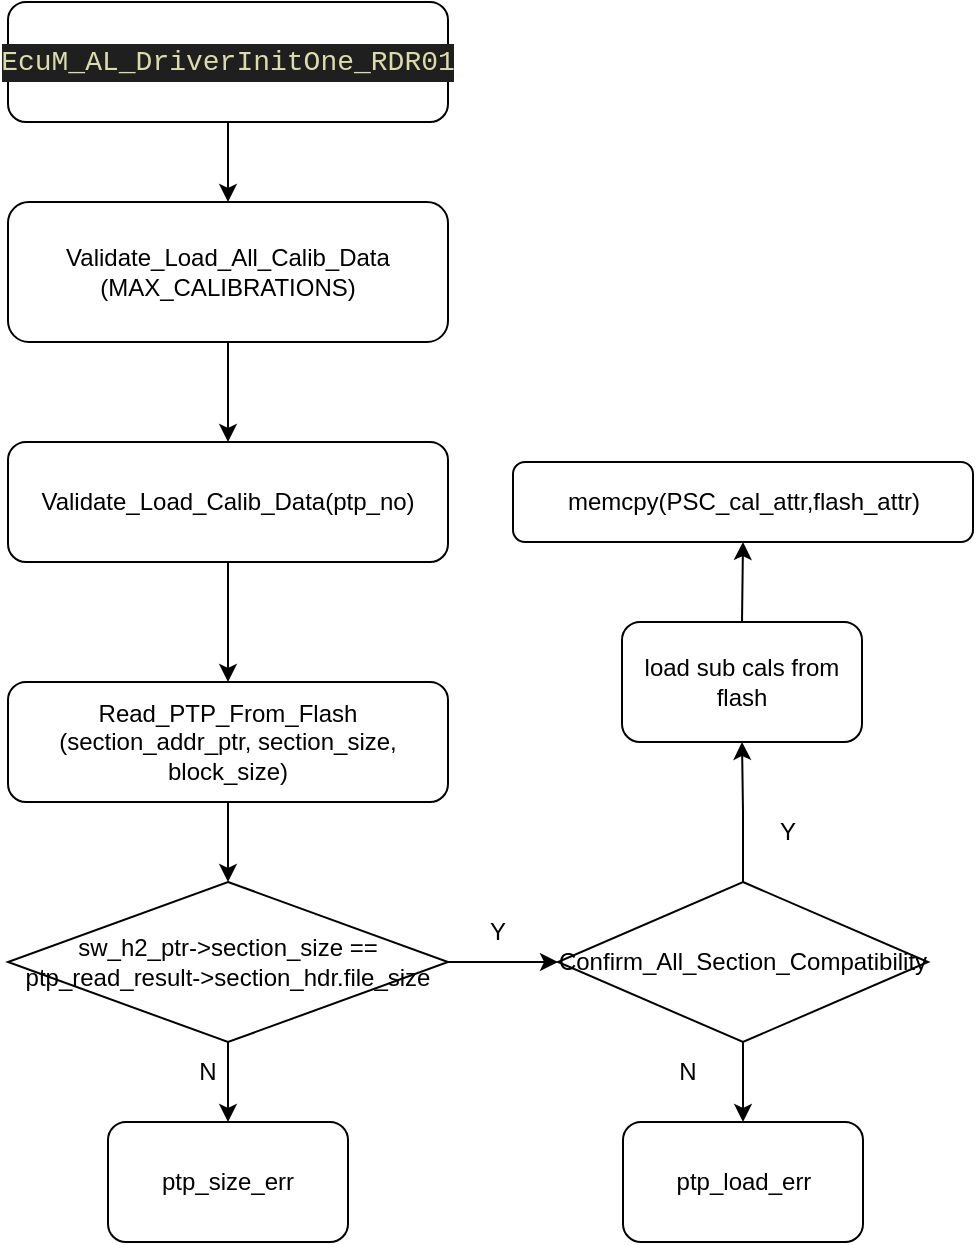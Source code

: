 <mxfile version="27.1.4">
  <diagram name="Page-1" id="VPUY-I-JK0K6vdLJWgiv">
    <mxGraphModel dx="1042" dy="631" grid="1" gridSize="10" guides="1" tooltips="1" connect="1" arrows="1" fold="1" page="1" pageScale="1" pageWidth="1100" pageHeight="1700" math="0" shadow="0">
      <root>
        <mxCell id="0" />
        <mxCell id="1" parent="0" />
        <mxCell id="vY-BnCAjOBaIAYeel5sk-5" style="edgeStyle=orthogonalEdgeStyle;rounded=0;orthogonalLoop=1;jettySize=auto;html=1;exitX=0.5;exitY=1;exitDx=0;exitDy=0;entryX=0.5;entryY=0;entryDx=0;entryDy=0;" edge="1" parent="1" source="vY-BnCAjOBaIAYeel5sk-1" target="vY-BnCAjOBaIAYeel5sk-3">
          <mxGeometry relative="1" as="geometry" />
        </mxCell>
        <mxCell id="vY-BnCAjOBaIAYeel5sk-1" value="&lt;div style=&quot;color: rgb(204, 204, 204); background-color: rgb(31, 31, 31); font-family: Consolas, &amp;quot;Courier New&amp;quot;, monospace; font-size: 14px; line-height: 19px; white-space: pre;&quot;&gt;&lt;span style=&quot;color: #dcdcaa;&quot;&gt;EcuM_AL_DriverInitOne_RDR01&lt;/span&gt;&lt;/div&gt;" style="rounded=1;whiteSpace=wrap;html=1;" vertex="1" parent="1">
          <mxGeometry x="44" y="21" width="220" height="60" as="geometry" />
        </mxCell>
        <mxCell id="vY-BnCAjOBaIAYeel5sk-3" value="Validate_Load_All_Calib_Data&lt;div&gt;(MAX_CALIBRATIONS)&lt;/div&gt;" style="rounded=1;whiteSpace=wrap;html=1;" vertex="1" parent="1">
          <mxGeometry x="44" y="121" width="220" height="70" as="geometry" />
        </mxCell>
        <mxCell id="vY-BnCAjOBaIAYeel5sk-6" value="Validate_Load_Calib_Data(ptp_no)" style="rounded=1;whiteSpace=wrap;html=1;" vertex="1" parent="1">
          <mxGeometry x="44" y="241" width="220" height="60" as="geometry" />
        </mxCell>
        <mxCell id="vY-BnCAjOBaIAYeel5sk-8" value="Read_PTP_From_Flash&lt;div&gt;(section_addr_ptr, section_size, block_size)&lt;/div&gt;" style="rounded=1;whiteSpace=wrap;html=1;" vertex="1" parent="1">
          <mxGeometry x="44" y="361" width="220" height="60" as="geometry" />
        </mxCell>
        <mxCell id="vY-BnCAjOBaIAYeel5sk-10" value="" style="endArrow=classic;html=1;rounded=0;exitX=0.5;exitY=1;exitDx=0;exitDy=0;" edge="1" parent="1" source="vY-BnCAjOBaIAYeel5sk-3" target="vY-BnCAjOBaIAYeel5sk-6">
          <mxGeometry width="50" height="50" relative="1" as="geometry">
            <mxPoint x="354" y="341" as="sourcePoint" />
            <mxPoint x="334" y="351" as="targetPoint" />
          </mxGeometry>
        </mxCell>
        <mxCell id="vY-BnCAjOBaIAYeel5sk-11" value="" style="endArrow=classic;html=1;rounded=0;exitX=0.5;exitY=1;exitDx=0;exitDy=0;entryX=0.5;entryY=0;entryDx=0;entryDy=0;" edge="1" parent="1" source="vY-BnCAjOBaIAYeel5sk-6" target="vY-BnCAjOBaIAYeel5sk-8">
          <mxGeometry width="50" height="50" relative="1" as="geometry">
            <mxPoint x="354" y="341" as="sourcePoint" />
            <mxPoint x="404" y="291" as="targetPoint" />
          </mxGeometry>
        </mxCell>
        <mxCell id="vY-BnCAjOBaIAYeel5sk-12" value="sw_h2_ptr-&amp;gt;section_size == ptp_read_result-&amp;gt;section_hdr.file_size" style="rhombus;whiteSpace=wrap;html=1;" vertex="1" parent="1">
          <mxGeometry x="44" y="461" width="220" height="80" as="geometry" />
        </mxCell>
        <mxCell id="vY-BnCAjOBaIAYeel5sk-13" value="" style="endArrow=classic;html=1;rounded=0;exitX=0.5;exitY=1;exitDx=0;exitDy=0;entryX=0.5;entryY=0;entryDx=0;entryDy=0;" edge="1" parent="1" source="vY-BnCAjOBaIAYeel5sk-8" target="vY-BnCAjOBaIAYeel5sk-12">
          <mxGeometry width="50" height="50" relative="1" as="geometry">
            <mxPoint x="354" y="341" as="sourcePoint" />
            <mxPoint x="404" y="291" as="targetPoint" />
          </mxGeometry>
        </mxCell>
        <mxCell id="vY-BnCAjOBaIAYeel5sk-14" value="&lt;br&gt;ptp_size_err&lt;div&gt;&lt;br&gt;&lt;/div&gt;" style="rounded=1;whiteSpace=wrap;html=1;" vertex="1" parent="1">
          <mxGeometry x="94" y="581" width="120" height="60" as="geometry" />
        </mxCell>
        <mxCell id="vY-BnCAjOBaIAYeel5sk-15" value="" style="endArrow=classic;html=1;rounded=0;exitX=0.5;exitY=1;exitDx=0;exitDy=0;entryX=0.5;entryY=0;entryDx=0;entryDy=0;" edge="1" parent="1" source="vY-BnCAjOBaIAYeel5sk-12" target="vY-BnCAjOBaIAYeel5sk-14">
          <mxGeometry width="50" height="50" relative="1" as="geometry">
            <mxPoint x="354" y="341" as="sourcePoint" />
            <mxPoint x="404" y="291" as="targetPoint" />
          </mxGeometry>
        </mxCell>
        <mxCell id="vY-BnCAjOBaIAYeel5sk-17" value="" style="endArrow=classic;html=1;rounded=0;exitX=1;exitY=0.5;exitDx=0;exitDy=0;entryX=0;entryY=0.5;entryDx=0;entryDy=0;" edge="1" parent="1" source="vY-BnCAjOBaIAYeel5sk-12">
          <mxGeometry width="50" height="50" relative="1" as="geometry">
            <mxPoint x="354" y="341" as="sourcePoint" />
            <mxPoint x="319" y="501" as="targetPoint" />
          </mxGeometry>
        </mxCell>
        <mxCell id="vY-BnCAjOBaIAYeel5sk-18" value="N" style="text;html=1;align=center;verticalAlign=middle;whiteSpace=wrap;rounded=0;" vertex="1" parent="1">
          <mxGeometry x="114" y="541" width="60" height="30" as="geometry" />
        </mxCell>
        <mxCell id="vY-BnCAjOBaIAYeel5sk-19" value="Y" style="text;html=1;align=center;verticalAlign=middle;whiteSpace=wrap;rounded=0;" vertex="1" parent="1">
          <mxGeometry x="259" y="471" width="60" height="30" as="geometry" />
        </mxCell>
        <mxCell id="vY-BnCAjOBaIAYeel5sk-29" style="edgeStyle=orthogonalEdgeStyle;rounded=0;orthogonalLoop=1;jettySize=auto;html=1;exitX=0.5;exitY=0;exitDx=0;exitDy=0;entryX=0.5;entryY=1;entryDx=0;entryDy=0;" edge="1" parent="1" source="vY-BnCAjOBaIAYeel5sk-20" target="vY-BnCAjOBaIAYeel5sk-24">
          <mxGeometry relative="1" as="geometry" />
        </mxCell>
        <mxCell id="vY-BnCAjOBaIAYeel5sk-20" value="Confirm_All_Section_Compatibility" style="rhombus;whiteSpace=wrap;html=1;" vertex="1" parent="1">
          <mxGeometry x="319" y="461" width="185" height="80" as="geometry" />
        </mxCell>
        <mxCell id="vY-BnCAjOBaIAYeel5sk-21" value="&lt;br&gt;ptp_load_err&lt;div&gt;&lt;br&gt;&lt;/div&gt;" style="rounded=1;whiteSpace=wrap;html=1;" vertex="1" parent="1">
          <mxGeometry x="351.5" y="581" width="120" height="60" as="geometry" />
        </mxCell>
        <mxCell id="vY-BnCAjOBaIAYeel5sk-22" value="" style="endArrow=classic;html=1;rounded=0;exitX=0.5;exitY=1;exitDx=0;exitDy=0;entryX=0.5;entryY=0;entryDx=0;entryDy=0;" edge="1" parent="1" source="vY-BnCAjOBaIAYeel5sk-20" target="vY-BnCAjOBaIAYeel5sk-21">
          <mxGeometry width="50" height="50" relative="1" as="geometry">
            <mxPoint x="354" y="351" as="sourcePoint" />
            <mxPoint x="404" y="301" as="targetPoint" />
          </mxGeometry>
        </mxCell>
        <mxCell id="vY-BnCAjOBaIAYeel5sk-23" value="N" style="text;html=1;align=center;verticalAlign=middle;whiteSpace=wrap;rounded=0;" vertex="1" parent="1">
          <mxGeometry x="354" y="541" width="60" height="30" as="geometry" />
        </mxCell>
        <mxCell id="vY-BnCAjOBaIAYeel5sk-24" value="load sub cals from flash" style="rounded=1;whiteSpace=wrap;html=1;" vertex="1" parent="1">
          <mxGeometry x="351" y="331" width="120" height="60" as="geometry" />
        </mxCell>
        <mxCell id="vY-BnCAjOBaIAYeel5sk-30" value="Y" style="text;html=1;align=center;verticalAlign=middle;whiteSpace=wrap;rounded=0;" vertex="1" parent="1">
          <mxGeometry x="404" y="421" width="60" height="30" as="geometry" />
        </mxCell>
        <mxCell id="vY-BnCAjOBaIAYeel5sk-31" value="memcpy&lt;span style=&quot;background-color: transparent; color: light-dark(rgb(0, 0, 0), rgb(255, 255, 255));&quot;&gt;(PSC_cal_attr,flash_attr)&lt;/span&gt;" style="rounded=1;whiteSpace=wrap;html=1;" vertex="1" parent="1">
          <mxGeometry x="296.5" y="251" width="230" height="40" as="geometry" />
        </mxCell>
        <mxCell id="vY-BnCAjOBaIAYeel5sk-32" value="" style="endArrow=classic;html=1;rounded=0;exitX=0.5;exitY=0;exitDx=0;exitDy=0;entryX=0.5;entryY=1;entryDx=0;entryDy=0;" edge="1" parent="1" source="vY-BnCAjOBaIAYeel5sk-24" target="vY-BnCAjOBaIAYeel5sk-31">
          <mxGeometry width="50" height="50" relative="1" as="geometry">
            <mxPoint x="354" y="351" as="sourcePoint" />
            <mxPoint x="411" y="301" as="targetPoint" />
          </mxGeometry>
        </mxCell>
      </root>
    </mxGraphModel>
  </diagram>
</mxfile>

